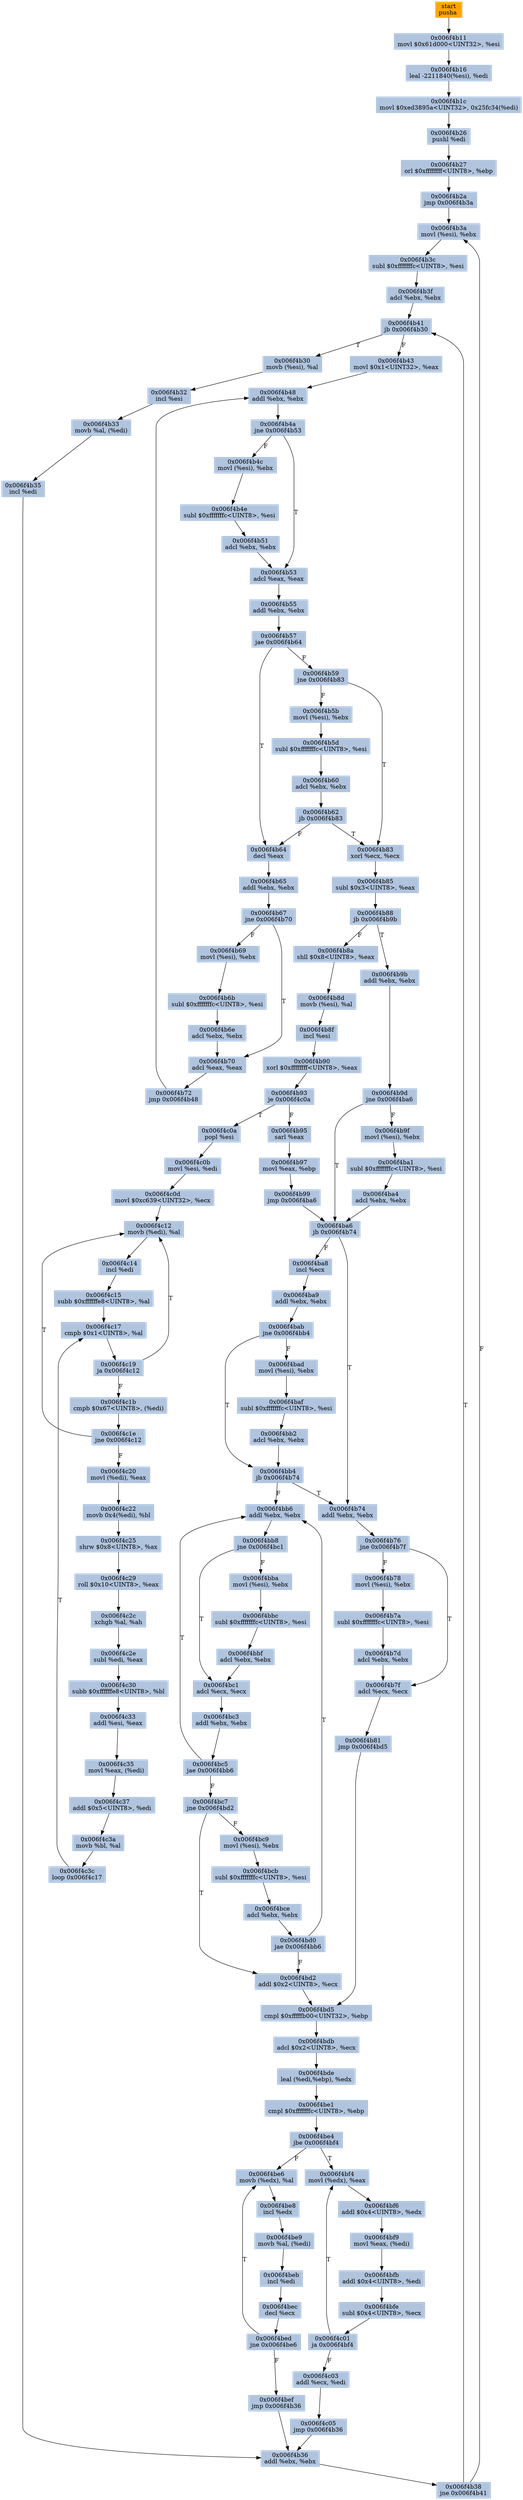 digraph G {
node[shape=rectangle,style=filled,fillcolor=lightsteelblue,color=lightsteelblue]
bgcolor="transparent"
a0x006f4b10pusha_[label="start\npusha ",color="lightgrey",fillcolor="orange"];
a0x006f4b11movl_0x61d000UINT32_esi[label="0x006f4b11\nmovl $0x61d000<UINT32>, %esi"];
a0x006f4b16leal__2211840esi__edi[label="0x006f4b16\nleal -2211840(%esi), %edi"];
a0x006f4b1cmovl_0xed3895aUINT32_0x25fc34edi_[label="0x006f4b1c\nmovl $0xed3895a<UINT32>, 0x25fc34(%edi)"];
a0x006f4b26pushl_edi[label="0x006f4b26\npushl %edi"];
a0x006f4b27orl_0xffffffffUINT8_ebp[label="0x006f4b27\norl $0xffffffff<UINT8>, %ebp"];
a0x006f4b2ajmp_0x006f4b3a[label="0x006f4b2a\njmp 0x006f4b3a"];
a0x006f4b3amovl_esi__ebx[label="0x006f4b3a\nmovl (%esi), %ebx"];
a0x006f4b3csubl_0xfffffffcUINT8_esi[label="0x006f4b3c\nsubl $0xfffffffc<UINT8>, %esi"];
a0x006f4b3fadcl_ebx_ebx[label="0x006f4b3f\nadcl %ebx, %ebx"];
a0x006f4b41jb_0x006f4b30[label="0x006f4b41\njb 0x006f4b30"];
a0x006f4b30movb_esi__al[label="0x006f4b30\nmovb (%esi), %al"];
a0x006f4b32incl_esi[label="0x006f4b32\nincl %esi"];
a0x006f4b33movb_al_edi_[label="0x006f4b33\nmovb %al, (%edi)"];
a0x006f4b35incl_edi[label="0x006f4b35\nincl %edi"];
a0x006f4b36addl_ebx_ebx[label="0x006f4b36\naddl %ebx, %ebx"];
a0x006f4b38jne_0x006f4b41[label="0x006f4b38\njne 0x006f4b41"];
a0x006f4b43movl_0x1UINT32_eax[label="0x006f4b43\nmovl $0x1<UINT32>, %eax"];
a0x006f4b48addl_ebx_ebx[label="0x006f4b48\naddl %ebx, %ebx"];
a0x006f4b4ajne_0x006f4b53[label="0x006f4b4a\njne 0x006f4b53"];
a0x006f4b53adcl_eax_eax[label="0x006f4b53\nadcl %eax, %eax"];
a0x006f4b55addl_ebx_ebx[label="0x006f4b55\naddl %ebx, %ebx"];
a0x006f4b57jae_0x006f4b64[label="0x006f4b57\njae 0x006f4b64"];
a0x006f4b59jne_0x006f4b83[label="0x006f4b59\njne 0x006f4b83"];
a0x006f4b83xorl_ecx_ecx[label="0x006f4b83\nxorl %ecx, %ecx"];
a0x006f4b85subl_0x3UINT8_eax[label="0x006f4b85\nsubl $0x3<UINT8>, %eax"];
a0x006f4b88jb_0x006f4b9b[label="0x006f4b88\njb 0x006f4b9b"];
a0x006f4b9baddl_ebx_ebx[label="0x006f4b9b\naddl %ebx, %ebx"];
a0x006f4b9djne_0x006f4ba6[label="0x006f4b9d\njne 0x006f4ba6"];
a0x006f4ba6jb_0x006f4b74[label="0x006f4ba6\njb 0x006f4b74"];
a0x006f4b74addl_ebx_ebx[label="0x006f4b74\naddl %ebx, %ebx"];
a0x006f4b76jne_0x006f4b7f[label="0x006f4b76\njne 0x006f4b7f"];
a0x006f4b7fadcl_ecx_ecx[label="0x006f4b7f\nadcl %ecx, %ecx"];
a0x006f4b81jmp_0x006f4bd5[label="0x006f4b81\njmp 0x006f4bd5"];
a0x006f4bd5cmpl_0xfffffb00UINT32_ebp[label="0x006f4bd5\ncmpl $0xfffffb00<UINT32>, %ebp"];
a0x006f4bdbadcl_0x2UINT8_ecx[label="0x006f4bdb\nadcl $0x2<UINT8>, %ecx"];
a0x006f4bdeleal_ediebp__edx[label="0x006f4bde\nleal (%edi,%ebp), %edx"];
a0x006f4be1cmpl_0xfffffffcUINT8_ebp[label="0x006f4be1\ncmpl $0xfffffffc<UINT8>, %ebp"];
a0x006f4be4jbe_0x006f4bf4[label="0x006f4be4\njbe 0x006f4bf4"];
a0x006f4be6movb_edx__al[label="0x006f4be6\nmovb (%edx), %al"];
a0x006f4be8incl_edx[label="0x006f4be8\nincl %edx"];
a0x006f4be9movb_al_edi_[label="0x006f4be9\nmovb %al, (%edi)"];
a0x006f4bebincl_edi[label="0x006f4beb\nincl %edi"];
a0x006f4becdecl_ecx[label="0x006f4bec\ndecl %ecx"];
a0x006f4bedjne_0x006f4be6[label="0x006f4bed\njne 0x006f4be6"];
a0x006f4befjmp_0x006f4b36[label="0x006f4bef\njmp 0x006f4b36"];
a0x006f4b8ashll_0x8UINT8_eax[label="0x006f4b8a\nshll $0x8<UINT8>, %eax"];
a0x006f4b8dmovb_esi__al[label="0x006f4b8d\nmovb (%esi), %al"];
a0x006f4b8fincl_esi[label="0x006f4b8f\nincl %esi"];
a0x006f4b90xorl_0xffffffffUINT8_eax[label="0x006f4b90\nxorl $0xffffffff<UINT8>, %eax"];
a0x006f4b93je_0x006f4c0a[label="0x006f4b93\nje 0x006f4c0a"];
a0x006f4b95sarl_eax[label="0x006f4b95\nsarl %eax"];
a0x006f4b97movl_eax_ebp[label="0x006f4b97\nmovl %eax, %ebp"];
a0x006f4b99jmp_0x006f4ba6[label="0x006f4b99\njmp 0x006f4ba6"];
a0x006f4ba8incl_ecx[label="0x006f4ba8\nincl %ecx"];
a0x006f4ba9addl_ebx_ebx[label="0x006f4ba9\naddl %ebx, %ebx"];
a0x006f4babjne_0x006f4bb4[label="0x006f4bab\njne 0x006f4bb4"];
a0x006f4bb4jb_0x006f4b74[label="0x006f4bb4\njb 0x006f4b74"];
a0x006f4bf4movl_edx__eax[label="0x006f4bf4\nmovl (%edx), %eax"];
a0x006f4bf6addl_0x4UINT8_edx[label="0x006f4bf6\naddl $0x4<UINT8>, %edx"];
a0x006f4bf9movl_eax_edi_[label="0x006f4bf9\nmovl %eax, (%edi)"];
a0x006f4bfbaddl_0x4UINT8_edi[label="0x006f4bfb\naddl $0x4<UINT8>, %edi"];
a0x006f4bfesubl_0x4UINT8_ecx[label="0x006f4bfe\nsubl $0x4<UINT8>, %ecx"];
a0x006f4c01ja_0x006f4bf4[label="0x006f4c01\nja 0x006f4bf4"];
a0x006f4c03addl_ecx_edi[label="0x006f4c03\naddl %ecx, %edi"];
a0x006f4c05jmp_0x006f4b36[label="0x006f4c05\njmp 0x006f4b36"];
a0x006f4b5bmovl_esi__ebx[label="0x006f4b5b\nmovl (%esi), %ebx"];
a0x006f4b5dsubl_0xfffffffcUINT8_esi[label="0x006f4b5d\nsubl $0xfffffffc<UINT8>, %esi"];
a0x006f4b60adcl_ebx_ebx[label="0x006f4b60\nadcl %ebx, %ebx"];
a0x006f4b62jb_0x006f4b83[label="0x006f4b62\njb 0x006f4b83"];
a0x006f4bb6addl_ebx_ebx[label="0x006f4bb6\naddl %ebx, %ebx"];
a0x006f4bb8jne_0x006f4bc1[label="0x006f4bb8\njne 0x006f4bc1"];
a0x006f4bc1adcl_ecx_ecx[label="0x006f4bc1\nadcl %ecx, %ecx"];
a0x006f4bc3addl_ebx_ebx[label="0x006f4bc3\naddl %ebx, %ebx"];
a0x006f4bc5jae_0x006f4bb6[label="0x006f4bc5\njae 0x006f4bb6"];
a0x006f4bc7jne_0x006f4bd2[label="0x006f4bc7\njne 0x006f4bd2"];
a0x006f4bd2addl_0x2UINT8_ecx[label="0x006f4bd2\naddl $0x2<UINT8>, %ecx"];
a0x006f4bc9movl_esi__ebx[label="0x006f4bc9\nmovl (%esi), %ebx"];
a0x006f4bcbsubl_0xfffffffcUINT8_esi[label="0x006f4bcb\nsubl $0xfffffffc<UINT8>, %esi"];
a0x006f4bceadcl_ebx_ebx[label="0x006f4bce\nadcl %ebx, %ebx"];
a0x006f4bd0jae_0x006f4bb6[label="0x006f4bd0\njae 0x006f4bb6"];
a0x006f4b78movl_esi__ebx[label="0x006f4b78\nmovl (%esi), %ebx"];
a0x006f4b7asubl_0xfffffffcUINT8_esi[label="0x006f4b7a\nsubl $0xfffffffc<UINT8>, %esi"];
a0x006f4b7dadcl_ebx_ebx[label="0x006f4b7d\nadcl %ebx, %ebx"];
a0x006f4b64decl_eax[label="0x006f4b64\ndecl %eax"];
a0x006f4b65addl_ebx_ebx[label="0x006f4b65\naddl %ebx, %ebx"];
a0x006f4b67jne_0x006f4b70[label="0x006f4b67\njne 0x006f4b70"];
a0x006f4b70adcl_eax_eax[label="0x006f4b70\nadcl %eax, %eax"];
a0x006f4b72jmp_0x006f4b48[label="0x006f4b72\njmp 0x006f4b48"];
a0x006f4b4cmovl_esi__ebx[label="0x006f4b4c\nmovl (%esi), %ebx"];
a0x006f4b4esubl_0xfffffffcUINT8_esi[label="0x006f4b4e\nsubl $0xfffffffc<UINT8>, %esi"];
a0x006f4b51adcl_ebx_ebx[label="0x006f4b51\nadcl %ebx, %ebx"];
a0x006f4bbamovl_esi__ebx[label="0x006f4bba\nmovl (%esi), %ebx"];
a0x006f4bbcsubl_0xfffffffcUINT8_esi[label="0x006f4bbc\nsubl $0xfffffffc<UINT8>, %esi"];
a0x006f4bbfadcl_ebx_ebx[label="0x006f4bbf\nadcl %ebx, %ebx"];
a0x006f4badmovl_esi__ebx[label="0x006f4bad\nmovl (%esi), %ebx"];
a0x006f4bafsubl_0xfffffffcUINT8_esi[label="0x006f4baf\nsubl $0xfffffffc<UINT8>, %esi"];
a0x006f4bb2adcl_ebx_ebx[label="0x006f4bb2\nadcl %ebx, %ebx"];
a0x006f4b69movl_esi__ebx[label="0x006f4b69\nmovl (%esi), %ebx"];
a0x006f4b6bsubl_0xfffffffcUINT8_esi[label="0x006f4b6b\nsubl $0xfffffffc<UINT8>, %esi"];
a0x006f4b6eadcl_ebx_ebx[label="0x006f4b6e\nadcl %ebx, %ebx"];
a0x006f4b9fmovl_esi__ebx[label="0x006f4b9f\nmovl (%esi), %ebx"];
a0x006f4ba1subl_0xfffffffcUINT8_esi[label="0x006f4ba1\nsubl $0xfffffffc<UINT8>, %esi"];
a0x006f4ba4adcl_ebx_ebx[label="0x006f4ba4\nadcl %ebx, %ebx"];
a0x006f4c0apopl_esi[label="0x006f4c0a\npopl %esi"];
a0x006f4c0bmovl_esi_edi[label="0x006f4c0b\nmovl %esi, %edi"];
a0x006f4c0dmovl_0xc639UINT32_ecx[label="0x006f4c0d\nmovl $0xc639<UINT32>, %ecx"];
a0x006f4c12movb_edi__al[label="0x006f4c12\nmovb (%edi), %al"];
a0x006f4c14incl_edi[label="0x006f4c14\nincl %edi"];
a0x006f4c15subb_0xffffffe8UINT8_al[label="0x006f4c15\nsubb $0xffffffe8<UINT8>, %al"];
a0x006f4c17cmpb_0x1UINT8_al[label="0x006f4c17\ncmpb $0x1<UINT8>, %al"];
a0x006f4c19ja_0x006f4c12[label="0x006f4c19\nja 0x006f4c12"];
a0x006f4c1bcmpb_0x67UINT8_edi_[label="0x006f4c1b\ncmpb $0x67<UINT8>, (%edi)"];
a0x006f4c1ejne_0x006f4c12[label="0x006f4c1e\njne 0x006f4c12"];
a0x006f4c20movl_edi__eax[label="0x006f4c20\nmovl (%edi), %eax"];
a0x006f4c22movb_0x4edi__bl[label="0x006f4c22\nmovb 0x4(%edi), %bl"];
a0x006f4c25shrw_0x8UINT8_ax[label="0x006f4c25\nshrw $0x8<UINT8>, %ax"];
a0x006f4c29roll_0x10UINT8_eax[label="0x006f4c29\nroll $0x10<UINT8>, %eax"];
a0x006f4c2cxchgb_al_ah[label="0x006f4c2c\nxchgb %al, %ah"];
a0x006f4c2esubl_edi_eax[label="0x006f4c2e\nsubl %edi, %eax"];
a0x006f4c30subb_0xffffffe8UINT8_bl[label="0x006f4c30\nsubb $0xffffffe8<UINT8>, %bl"];
a0x006f4c33addl_esi_eax[label="0x006f4c33\naddl %esi, %eax"];
a0x006f4c35movl_eax_edi_[label="0x006f4c35\nmovl %eax, (%edi)"];
a0x006f4c37addl_0x5UINT8_edi[label="0x006f4c37\naddl $0x5<UINT8>, %edi"];
a0x006f4c3amovb_bl_al[label="0x006f4c3a\nmovb %bl, %al"];
a0x006f4c3cloop_0x006f4c17[label="0x006f4c3c\nloop 0x006f4c17"];
a0x006f4b10pusha_ -> a0x006f4b11movl_0x61d000UINT32_esi [color="#000000"];
a0x006f4b11movl_0x61d000UINT32_esi -> a0x006f4b16leal__2211840esi__edi [color="#000000"];
a0x006f4b16leal__2211840esi__edi -> a0x006f4b1cmovl_0xed3895aUINT32_0x25fc34edi_ [color="#000000"];
a0x006f4b1cmovl_0xed3895aUINT32_0x25fc34edi_ -> a0x006f4b26pushl_edi [color="#000000"];
a0x006f4b26pushl_edi -> a0x006f4b27orl_0xffffffffUINT8_ebp [color="#000000"];
a0x006f4b27orl_0xffffffffUINT8_ebp -> a0x006f4b2ajmp_0x006f4b3a [color="#000000"];
a0x006f4b2ajmp_0x006f4b3a -> a0x006f4b3amovl_esi__ebx [color="#000000"];
a0x006f4b3amovl_esi__ebx -> a0x006f4b3csubl_0xfffffffcUINT8_esi [color="#000000"];
a0x006f4b3csubl_0xfffffffcUINT8_esi -> a0x006f4b3fadcl_ebx_ebx [color="#000000"];
a0x006f4b3fadcl_ebx_ebx -> a0x006f4b41jb_0x006f4b30 [color="#000000"];
a0x006f4b41jb_0x006f4b30 -> a0x006f4b30movb_esi__al [color="#000000",label="T"];
a0x006f4b30movb_esi__al -> a0x006f4b32incl_esi [color="#000000"];
a0x006f4b32incl_esi -> a0x006f4b33movb_al_edi_ [color="#000000"];
a0x006f4b33movb_al_edi_ -> a0x006f4b35incl_edi [color="#000000"];
a0x006f4b35incl_edi -> a0x006f4b36addl_ebx_ebx [color="#000000"];
a0x006f4b36addl_ebx_ebx -> a0x006f4b38jne_0x006f4b41 [color="#000000"];
a0x006f4b38jne_0x006f4b41 -> a0x006f4b41jb_0x006f4b30 [color="#000000",label="T"];
a0x006f4b41jb_0x006f4b30 -> a0x006f4b43movl_0x1UINT32_eax [color="#000000",label="F"];
a0x006f4b43movl_0x1UINT32_eax -> a0x006f4b48addl_ebx_ebx [color="#000000"];
a0x006f4b48addl_ebx_ebx -> a0x006f4b4ajne_0x006f4b53 [color="#000000"];
a0x006f4b4ajne_0x006f4b53 -> a0x006f4b53adcl_eax_eax [color="#000000",label="T"];
a0x006f4b53adcl_eax_eax -> a0x006f4b55addl_ebx_ebx [color="#000000"];
a0x006f4b55addl_ebx_ebx -> a0x006f4b57jae_0x006f4b64 [color="#000000"];
a0x006f4b57jae_0x006f4b64 -> a0x006f4b59jne_0x006f4b83 [color="#000000",label="F"];
a0x006f4b59jne_0x006f4b83 -> a0x006f4b83xorl_ecx_ecx [color="#000000",label="T"];
a0x006f4b83xorl_ecx_ecx -> a0x006f4b85subl_0x3UINT8_eax [color="#000000"];
a0x006f4b85subl_0x3UINT8_eax -> a0x006f4b88jb_0x006f4b9b [color="#000000"];
a0x006f4b88jb_0x006f4b9b -> a0x006f4b9baddl_ebx_ebx [color="#000000",label="T"];
a0x006f4b9baddl_ebx_ebx -> a0x006f4b9djne_0x006f4ba6 [color="#000000"];
a0x006f4b9djne_0x006f4ba6 -> a0x006f4ba6jb_0x006f4b74 [color="#000000",label="T"];
a0x006f4ba6jb_0x006f4b74 -> a0x006f4b74addl_ebx_ebx [color="#000000",label="T"];
a0x006f4b74addl_ebx_ebx -> a0x006f4b76jne_0x006f4b7f [color="#000000"];
a0x006f4b76jne_0x006f4b7f -> a0x006f4b7fadcl_ecx_ecx [color="#000000",label="T"];
a0x006f4b7fadcl_ecx_ecx -> a0x006f4b81jmp_0x006f4bd5 [color="#000000"];
a0x006f4b81jmp_0x006f4bd5 -> a0x006f4bd5cmpl_0xfffffb00UINT32_ebp [color="#000000"];
a0x006f4bd5cmpl_0xfffffb00UINT32_ebp -> a0x006f4bdbadcl_0x2UINT8_ecx [color="#000000"];
a0x006f4bdbadcl_0x2UINT8_ecx -> a0x006f4bdeleal_ediebp__edx [color="#000000"];
a0x006f4bdeleal_ediebp__edx -> a0x006f4be1cmpl_0xfffffffcUINT8_ebp [color="#000000"];
a0x006f4be1cmpl_0xfffffffcUINT8_ebp -> a0x006f4be4jbe_0x006f4bf4 [color="#000000"];
a0x006f4be4jbe_0x006f4bf4 -> a0x006f4be6movb_edx__al [color="#000000",label="F"];
a0x006f4be6movb_edx__al -> a0x006f4be8incl_edx [color="#000000"];
a0x006f4be8incl_edx -> a0x006f4be9movb_al_edi_ [color="#000000"];
a0x006f4be9movb_al_edi_ -> a0x006f4bebincl_edi [color="#000000"];
a0x006f4bebincl_edi -> a0x006f4becdecl_ecx [color="#000000"];
a0x006f4becdecl_ecx -> a0x006f4bedjne_0x006f4be6 [color="#000000"];
a0x006f4bedjne_0x006f4be6 -> a0x006f4be6movb_edx__al [color="#000000",label="T"];
a0x006f4bedjne_0x006f4be6 -> a0x006f4befjmp_0x006f4b36 [color="#000000",label="F"];
a0x006f4befjmp_0x006f4b36 -> a0x006f4b36addl_ebx_ebx [color="#000000"];
a0x006f4b88jb_0x006f4b9b -> a0x006f4b8ashll_0x8UINT8_eax [color="#000000",label="F"];
a0x006f4b8ashll_0x8UINT8_eax -> a0x006f4b8dmovb_esi__al [color="#000000"];
a0x006f4b8dmovb_esi__al -> a0x006f4b8fincl_esi [color="#000000"];
a0x006f4b8fincl_esi -> a0x006f4b90xorl_0xffffffffUINT8_eax [color="#000000"];
a0x006f4b90xorl_0xffffffffUINT8_eax -> a0x006f4b93je_0x006f4c0a [color="#000000"];
a0x006f4b93je_0x006f4c0a -> a0x006f4b95sarl_eax [color="#000000",label="F"];
a0x006f4b95sarl_eax -> a0x006f4b97movl_eax_ebp [color="#000000"];
a0x006f4b97movl_eax_ebp -> a0x006f4b99jmp_0x006f4ba6 [color="#000000"];
a0x006f4b99jmp_0x006f4ba6 -> a0x006f4ba6jb_0x006f4b74 [color="#000000"];
a0x006f4ba6jb_0x006f4b74 -> a0x006f4ba8incl_ecx [color="#000000",label="F"];
a0x006f4ba8incl_ecx -> a0x006f4ba9addl_ebx_ebx [color="#000000"];
a0x006f4ba9addl_ebx_ebx -> a0x006f4babjne_0x006f4bb4 [color="#000000"];
a0x006f4babjne_0x006f4bb4 -> a0x006f4bb4jb_0x006f4b74 [color="#000000",label="T"];
a0x006f4bb4jb_0x006f4b74 -> a0x006f4b74addl_ebx_ebx [color="#000000",label="T"];
a0x006f4be4jbe_0x006f4bf4 -> a0x006f4bf4movl_edx__eax [color="#000000",label="T"];
a0x006f4bf4movl_edx__eax -> a0x006f4bf6addl_0x4UINT8_edx [color="#000000"];
a0x006f4bf6addl_0x4UINT8_edx -> a0x006f4bf9movl_eax_edi_ [color="#000000"];
a0x006f4bf9movl_eax_edi_ -> a0x006f4bfbaddl_0x4UINT8_edi [color="#000000"];
a0x006f4bfbaddl_0x4UINT8_edi -> a0x006f4bfesubl_0x4UINT8_ecx [color="#000000"];
a0x006f4bfesubl_0x4UINT8_ecx -> a0x006f4c01ja_0x006f4bf4 [color="#000000"];
a0x006f4c01ja_0x006f4bf4 -> a0x006f4bf4movl_edx__eax [color="#000000",label="T"];
a0x006f4c01ja_0x006f4bf4 -> a0x006f4c03addl_ecx_edi [color="#000000",label="F"];
a0x006f4c03addl_ecx_edi -> a0x006f4c05jmp_0x006f4b36 [color="#000000"];
a0x006f4c05jmp_0x006f4b36 -> a0x006f4b36addl_ebx_ebx [color="#000000"];
a0x006f4b38jne_0x006f4b41 -> a0x006f4b3amovl_esi__ebx [color="#000000",label="F"];
a0x006f4b59jne_0x006f4b83 -> a0x006f4b5bmovl_esi__ebx [color="#000000",label="F"];
a0x006f4b5bmovl_esi__ebx -> a0x006f4b5dsubl_0xfffffffcUINT8_esi [color="#000000"];
a0x006f4b5dsubl_0xfffffffcUINT8_esi -> a0x006f4b60adcl_ebx_ebx [color="#000000"];
a0x006f4b60adcl_ebx_ebx -> a0x006f4b62jb_0x006f4b83 [color="#000000"];
a0x006f4b62jb_0x006f4b83 -> a0x006f4b83xorl_ecx_ecx [color="#000000",label="T"];
a0x006f4bb4jb_0x006f4b74 -> a0x006f4bb6addl_ebx_ebx [color="#000000",label="F"];
a0x006f4bb6addl_ebx_ebx -> a0x006f4bb8jne_0x006f4bc1 [color="#000000"];
a0x006f4bb8jne_0x006f4bc1 -> a0x006f4bc1adcl_ecx_ecx [color="#000000",label="T"];
a0x006f4bc1adcl_ecx_ecx -> a0x006f4bc3addl_ebx_ebx [color="#000000"];
a0x006f4bc3addl_ebx_ebx -> a0x006f4bc5jae_0x006f4bb6 [color="#000000"];
a0x006f4bc5jae_0x006f4bb6 -> a0x006f4bc7jne_0x006f4bd2 [color="#000000",label="F"];
a0x006f4bc7jne_0x006f4bd2 -> a0x006f4bd2addl_0x2UINT8_ecx [color="#000000",label="T"];
a0x006f4bd2addl_0x2UINT8_ecx -> a0x006f4bd5cmpl_0xfffffb00UINT32_ebp [color="#000000"];
a0x006f4bc5jae_0x006f4bb6 -> a0x006f4bb6addl_ebx_ebx [color="#000000",label="T"];
a0x006f4bc7jne_0x006f4bd2 -> a0x006f4bc9movl_esi__ebx [color="#000000",label="F"];
a0x006f4bc9movl_esi__ebx -> a0x006f4bcbsubl_0xfffffffcUINT8_esi [color="#000000"];
a0x006f4bcbsubl_0xfffffffcUINT8_esi -> a0x006f4bceadcl_ebx_ebx [color="#000000"];
a0x006f4bceadcl_ebx_ebx -> a0x006f4bd0jae_0x006f4bb6 [color="#000000"];
a0x006f4bd0jae_0x006f4bb6 -> a0x006f4bb6addl_ebx_ebx [color="#000000",label="T"];
a0x006f4b76jne_0x006f4b7f -> a0x006f4b78movl_esi__ebx [color="#000000",label="F"];
a0x006f4b78movl_esi__ebx -> a0x006f4b7asubl_0xfffffffcUINT8_esi [color="#000000"];
a0x006f4b7asubl_0xfffffffcUINT8_esi -> a0x006f4b7dadcl_ebx_ebx [color="#000000"];
a0x006f4b7dadcl_ebx_ebx -> a0x006f4b7fadcl_ecx_ecx [color="#000000"];
a0x006f4b57jae_0x006f4b64 -> a0x006f4b64decl_eax [color="#000000",label="T"];
a0x006f4b64decl_eax -> a0x006f4b65addl_ebx_ebx [color="#000000"];
a0x006f4b65addl_ebx_ebx -> a0x006f4b67jne_0x006f4b70 [color="#000000"];
a0x006f4b67jne_0x006f4b70 -> a0x006f4b70adcl_eax_eax [color="#000000",label="T"];
a0x006f4b70adcl_eax_eax -> a0x006f4b72jmp_0x006f4b48 [color="#000000"];
a0x006f4b72jmp_0x006f4b48 -> a0x006f4b48addl_ebx_ebx [color="#000000"];
a0x006f4b4ajne_0x006f4b53 -> a0x006f4b4cmovl_esi__ebx [color="#000000",label="F"];
a0x006f4b4cmovl_esi__ebx -> a0x006f4b4esubl_0xfffffffcUINT8_esi [color="#000000"];
a0x006f4b4esubl_0xfffffffcUINT8_esi -> a0x006f4b51adcl_ebx_ebx [color="#000000"];
a0x006f4b51adcl_ebx_ebx -> a0x006f4b53adcl_eax_eax [color="#000000"];
a0x006f4bb8jne_0x006f4bc1 -> a0x006f4bbamovl_esi__ebx [color="#000000",label="F"];
a0x006f4bbamovl_esi__ebx -> a0x006f4bbcsubl_0xfffffffcUINT8_esi [color="#000000"];
a0x006f4bbcsubl_0xfffffffcUINT8_esi -> a0x006f4bbfadcl_ebx_ebx [color="#000000"];
a0x006f4bbfadcl_ebx_ebx -> a0x006f4bc1adcl_ecx_ecx [color="#000000"];
a0x006f4babjne_0x006f4bb4 -> a0x006f4badmovl_esi__ebx [color="#000000",label="F"];
a0x006f4badmovl_esi__ebx -> a0x006f4bafsubl_0xfffffffcUINT8_esi [color="#000000"];
a0x006f4bafsubl_0xfffffffcUINT8_esi -> a0x006f4bb2adcl_ebx_ebx [color="#000000"];
a0x006f4bb2adcl_ebx_ebx -> a0x006f4bb4jb_0x006f4b74 [color="#000000"];
a0x006f4b67jne_0x006f4b70 -> a0x006f4b69movl_esi__ebx [color="#000000",label="F"];
a0x006f4b69movl_esi__ebx -> a0x006f4b6bsubl_0xfffffffcUINT8_esi [color="#000000"];
a0x006f4b6bsubl_0xfffffffcUINT8_esi -> a0x006f4b6eadcl_ebx_ebx [color="#000000"];
a0x006f4b6eadcl_ebx_ebx -> a0x006f4b70adcl_eax_eax [color="#000000"];
a0x006f4bd0jae_0x006f4bb6 -> a0x006f4bd2addl_0x2UINT8_ecx [color="#000000",label="F"];
a0x006f4b9djne_0x006f4ba6 -> a0x006f4b9fmovl_esi__ebx [color="#000000",label="F"];
a0x006f4b9fmovl_esi__ebx -> a0x006f4ba1subl_0xfffffffcUINT8_esi [color="#000000"];
a0x006f4ba1subl_0xfffffffcUINT8_esi -> a0x006f4ba4adcl_ebx_ebx [color="#000000"];
a0x006f4ba4adcl_ebx_ebx -> a0x006f4ba6jb_0x006f4b74 [color="#000000"];
a0x006f4b62jb_0x006f4b83 -> a0x006f4b64decl_eax [color="#000000",label="F"];
a0x006f4b93je_0x006f4c0a -> a0x006f4c0apopl_esi [color="#000000",label="T"];
a0x006f4c0apopl_esi -> a0x006f4c0bmovl_esi_edi [color="#000000"];
a0x006f4c0bmovl_esi_edi -> a0x006f4c0dmovl_0xc639UINT32_ecx [color="#000000"];
a0x006f4c0dmovl_0xc639UINT32_ecx -> a0x006f4c12movb_edi__al [color="#000000"];
a0x006f4c12movb_edi__al -> a0x006f4c14incl_edi [color="#000000"];
a0x006f4c14incl_edi -> a0x006f4c15subb_0xffffffe8UINT8_al [color="#000000"];
a0x006f4c15subb_0xffffffe8UINT8_al -> a0x006f4c17cmpb_0x1UINT8_al [color="#000000"];
a0x006f4c17cmpb_0x1UINT8_al -> a0x006f4c19ja_0x006f4c12 [color="#000000"];
a0x006f4c19ja_0x006f4c12 -> a0x006f4c12movb_edi__al [color="#000000",label="T"];
a0x006f4c19ja_0x006f4c12 -> a0x006f4c1bcmpb_0x67UINT8_edi_ [color="#000000",label="F"];
a0x006f4c1bcmpb_0x67UINT8_edi_ -> a0x006f4c1ejne_0x006f4c12 [color="#000000"];
a0x006f4c1ejne_0x006f4c12 -> a0x006f4c12movb_edi__al [color="#000000",label="T"];
a0x006f4c1ejne_0x006f4c12 -> a0x006f4c20movl_edi__eax [color="#000000",label="F"];
a0x006f4c20movl_edi__eax -> a0x006f4c22movb_0x4edi__bl [color="#000000"];
a0x006f4c22movb_0x4edi__bl -> a0x006f4c25shrw_0x8UINT8_ax [color="#000000"];
a0x006f4c25shrw_0x8UINT8_ax -> a0x006f4c29roll_0x10UINT8_eax [color="#000000"];
a0x006f4c29roll_0x10UINT8_eax -> a0x006f4c2cxchgb_al_ah [color="#000000"];
a0x006f4c2cxchgb_al_ah -> a0x006f4c2esubl_edi_eax [color="#000000"];
a0x006f4c2esubl_edi_eax -> a0x006f4c30subb_0xffffffe8UINT8_bl [color="#000000"];
a0x006f4c30subb_0xffffffe8UINT8_bl -> a0x006f4c33addl_esi_eax [color="#000000"];
a0x006f4c33addl_esi_eax -> a0x006f4c35movl_eax_edi_ [color="#000000"];
a0x006f4c35movl_eax_edi_ -> a0x006f4c37addl_0x5UINT8_edi [color="#000000"];
a0x006f4c37addl_0x5UINT8_edi -> a0x006f4c3amovb_bl_al [color="#000000"];
a0x006f4c3amovb_bl_al -> a0x006f4c3cloop_0x006f4c17 [color="#000000"];
a0x006f4c3cloop_0x006f4c17 -> a0x006f4c17cmpb_0x1UINT8_al [color="#000000",label="T"];
}
